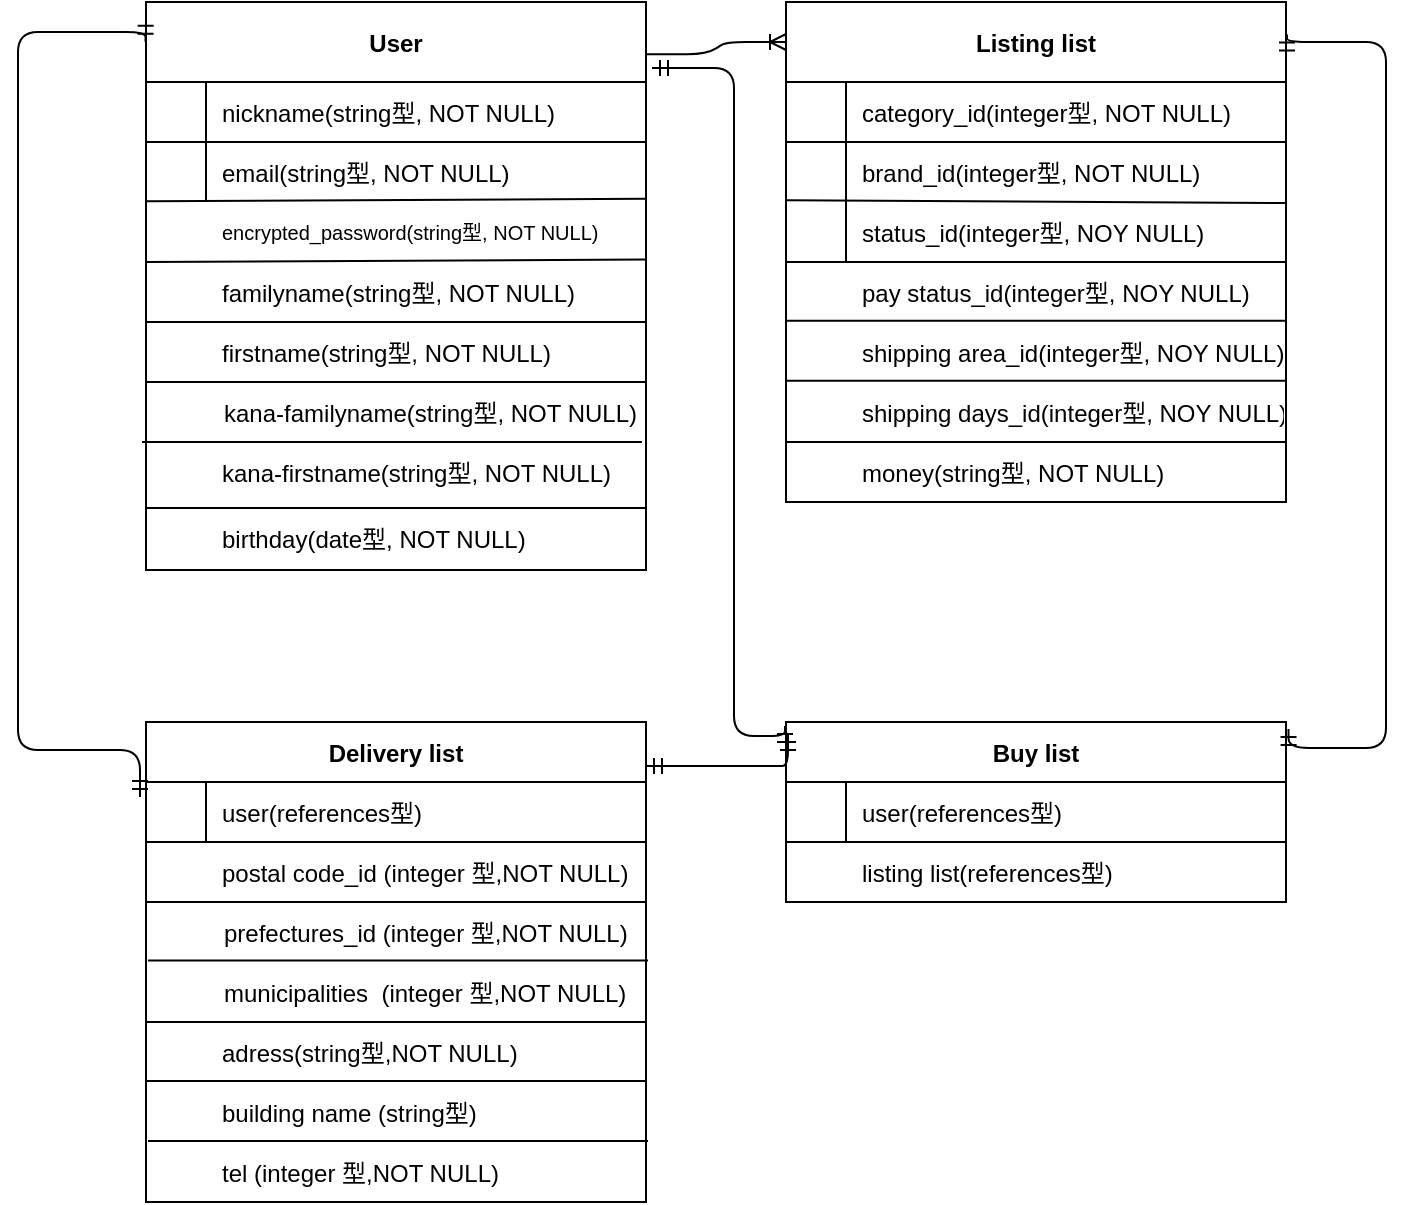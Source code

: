 <mxfile version="14.7.6" type="github">
  <diagram id="R2lEEEUBdFMjLlhIrx00" name="Page-1">
    <mxGraphModel dx="946" dy="536" grid="1" gridSize="10" guides="1" tooltips="1" connect="1" arrows="1" fold="1" page="1" pageScale="1" pageWidth="850" pageHeight="1100" math="0" shadow="0" extFonts="Permanent Marker^https://fonts.googleapis.com/css?family=Permanent+Marker">
      <root>
        <mxCell id="0" />
        <mxCell id="1" parent="0" />
        <mxCell id="C-vyLk0tnHw3VtMMgP7b-2" value="Listing list" style="shape=table;startSize=40;container=1;collapsible=1;childLayout=tableLayout;fixedRows=1;rowLines=0;fontStyle=1;align=center;resizeLast=1;" parent="1" vertex="1">
          <mxGeometry x="440" y="120" width="250" height="250" as="geometry" />
        </mxCell>
        <mxCell id="C-vyLk0tnHw3VtMMgP7b-3" value="" style="shape=partialRectangle;collapsible=0;dropTarget=0;pointerEvents=0;fillColor=none;points=[[0,0.5],[1,0.5]];portConstraint=eastwest;top=0;left=0;right=0;bottom=1;" parent="C-vyLk0tnHw3VtMMgP7b-2" vertex="1">
          <mxGeometry y="40" width="250" height="30" as="geometry" />
        </mxCell>
        <mxCell id="C-vyLk0tnHw3VtMMgP7b-4" value="" style="shape=partialRectangle;overflow=hidden;connectable=0;fillColor=none;top=0;left=0;bottom=0;right=0;fontStyle=1;" parent="C-vyLk0tnHw3VtMMgP7b-3" vertex="1">
          <mxGeometry width="30" height="30" as="geometry" />
        </mxCell>
        <mxCell id="C-vyLk0tnHw3VtMMgP7b-5" value="category_id(integer型, NOT NULL)" style="shape=partialRectangle;overflow=hidden;connectable=0;fillColor=none;top=0;left=0;bottom=0;right=0;align=left;spacingLeft=6;fontStyle=0;" parent="C-vyLk0tnHw3VtMMgP7b-3" vertex="1">
          <mxGeometry x="30" width="220" height="30" as="geometry" />
        </mxCell>
        <mxCell id="C-vyLk0tnHw3VtMMgP7b-6" value="" style="shape=partialRectangle;collapsible=0;dropTarget=0;pointerEvents=0;fillColor=none;points=[[0,0.5],[1,0.5]];portConstraint=eastwest;top=0;left=0;right=0;bottom=0;" parent="C-vyLk0tnHw3VtMMgP7b-2" vertex="1">
          <mxGeometry y="70" width="250" height="30" as="geometry" />
        </mxCell>
        <mxCell id="C-vyLk0tnHw3VtMMgP7b-7" value="" style="shape=partialRectangle;overflow=hidden;connectable=0;fillColor=none;top=0;left=0;bottom=0;right=0;" parent="C-vyLk0tnHw3VtMMgP7b-6" vertex="1">
          <mxGeometry width="30" height="30" as="geometry" />
        </mxCell>
        <mxCell id="C-vyLk0tnHw3VtMMgP7b-8" value="" style="shape=partialRectangle;overflow=hidden;connectable=0;fillColor=none;top=0;left=0;bottom=0;right=0;align=left;spacingLeft=6;" parent="C-vyLk0tnHw3VtMMgP7b-6" vertex="1">
          <mxGeometry x="30" width="220" height="30" as="geometry" />
        </mxCell>
        <mxCell id="0YlRyo2HI5OGu8f5OUhc-22" value="" style="endArrow=none;html=1;entryX=0.998;entryY=0.018;entryDx=0;entryDy=0;entryPerimeter=0;exitX=0.002;exitY=-0.028;exitDx=0;exitDy=0;exitPerimeter=0;" edge="1" parent="C-vyLk0tnHw3VtMMgP7b-2" source="C-vyLk0tnHw3VtMMgP7b-9" target="C-vyLk0tnHw3VtMMgP7b-9">
          <mxGeometry width="50" height="50" relative="1" as="geometry">
            <mxPoint x="-10" y="100" as="sourcePoint" />
            <mxPoint x="40" y="50" as="targetPoint" />
          </mxGeometry>
        </mxCell>
        <mxCell id="0YlRyo2HI5OGu8f5OUhc-23" value="" style="endArrow=none;html=1;" edge="1" parent="C-vyLk0tnHw3VtMMgP7b-2">
          <mxGeometry width="50" height="50" relative="1" as="geometry">
            <mxPoint x="-0.5" y="130" as="sourcePoint" />
            <mxPoint x="250.5" y="130" as="targetPoint" />
          </mxGeometry>
        </mxCell>
        <mxCell id="C-vyLk0tnHw3VtMMgP7b-9" value="" style="shape=partialRectangle;collapsible=0;dropTarget=0;pointerEvents=0;fillColor=none;points=[[0,0.5],[1,0.5]];portConstraint=eastwest;top=0;left=0;right=0;bottom=0;" parent="C-vyLk0tnHw3VtMMgP7b-2" vertex="1">
          <mxGeometry y="100" width="250" height="30" as="geometry" />
        </mxCell>
        <mxCell id="C-vyLk0tnHw3VtMMgP7b-10" value="" style="shape=partialRectangle;overflow=hidden;connectable=0;fillColor=none;top=0;left=0;bottom=0;right=0;" parent="C-vyLk0tnHw3VtMMgP7b-9" vertex="1">
          <mxGeometry width="30" height="30" as="geometry" />
        </mxCell>
        <mxCell id="C-vyLk0tnHw3VtMMgP7b-11" value="status_id(integer型, NOY NULL)" style="shape=partialRectangle;overflow=hidden;connectable=0;fillColor=none;top=0;left=0;bottom=0;right=0;align=left;spacingLeft=6;" parent="C-vyLk0tnHw3VtMMgP7b-9" vertex="1">
          <mxGeometry x="30" width="220" height="30" as="geometry" />
        </mxCell>
        <mxCell id="C-vyLk0tnHw3VtMMgP7b-13" value="Buy list" style="shape=table;startSize=30;container=1;collapsible=1;childLayout=tableLayout;fixedRows=1;rowLines=0;fontStyle=1;align=center;resizeLast=1;" parent="1" vertex="1">
          <mxGeometry x="440" y="480" width="250" height="90" as="geometry" />
        </mxCell>
        <mxCell id="C-vyLk0tnHw3VtMMgP7b-14" value="" style="shape=partialRectangle;collapsible=0;dropTarget=0;pointerEvents=0;fillColor=none;points=[[0,0.5],[1,0.5]];portConstraint=eastwest;top=0;left=0;right=0;bottom=1;fontStyle=0" parent="C-vyLk0tnHw3VtMMgP7b-13" vertex="1">
          <mxGeometry y="30" width="250" height="30" as="geometry" />
        </mxCell>
        <mxCell id="C-vyLk0tnHw3VtMMgP7b-15" value="" style="shape=partialRectangle;overflow=hidden;connectable=0;fillColor=none;top=0;left=0;bottom=0;right=0;fontStyle=0;" parent="C-vyLk0tnHw3VtMMgP7b-14" vertex="1">
          <mxGeometry width="30" height="30" as="geometry" />
        </mxCell>
        <mxCell id="C-vyLk0tnHw3VtMMgP7b-16" value="user(references型)" style="shape=partialRectangle;overflow=hidden;connectable=0;fillColor=none;top=0;left=0;bottom=0;right=0;align=left;spacingLeft=6;fontStyle=0;" parent="C-vyLk0tnHw3VtMMgP7b-14" vertex="1">
          <mxGeometry x="30" width="220" height="30" as="geometry" />
        </mxCell>
        <mxCell id="C-vyLk0tnHw3VtMMgP7b-23" value="User" style="shape=table;startSize=40;container=1;collapsible=1;childLayout=tableLayout;fixedRows=1;rowLines=0;fontStyle=1;align=center;resizeLast=1;" parent="1" vertex="1">
          <mxGeometry x="120" y="120" width="250" height="284" as="geometry">
            <mxRectangle x="120" y="120" width="100" height="30" as="alternateBounds" />
          </mxGeometry>
        </mxCell>
        <mxCell id="C-vyLk0tnHw3VtMMgP7b-24" value="" style="shape=partialRectangle;collapsible=0;dropTarget=0;pointerEvents=0;fillColor=none;points=[[0,0.5],[1,0.5]];portConstraint=eastwest;top=0;left=0;right=0;bottom=1;" parent="C-vyLk0tnHw3VtMMgP7b-23" vertex="1">
          <mxGeometry y="40" width="250" height="30" as="geometry" />
        </mxCell>
        <mxCell id="C-vyLk0tnHw3VtMMgP7b-25" value="" style="shape=partialRectangle;overflow=hidden;connectable=0;fillColor=none;top=0;left=0;bottom=0;right=0;fontStyle=1;" parent="C-vyLk0tnHw3VtMMgP7b-24" vertex="1">
          <mxGeometry width="30" height="30" as="geometry" />
        </mxCell>
        <mxCell id="C-vyLk0tnHw3VtMMgP7b-26" value="nickname(string型, NOT NULL)" style="shape=partialRectangle;overflow=hidden;connectable=0;fillColor=none;top=0;left=0;bottom=0;right=0;align=left;spacingLeft=6;fontStyle=0;" parent="C-vyLk0tnHw3VtMMgP7b-24" vertex="1">
          <mxGeometry x="30" width="220" height="30" as="geometry" />
        </mxCell>
        <mxCell id="C-vyLk0tnHw3VtMMgP7b-27" value="" style="shape=partialRectangle;collapsible=0;dropTarget=0;pointerEvents=0;fillColor=none;points=[[0,0.5],[1,0.5]];portConstraint=eastwest;top=0;left=0;right=0;bottom=0;fontStyle=0" parent="C-vyLk0tnHw3VtMMgP7b-23" vertex="1">
          <mxGeometry y="70" width="250" height="30" as="geometry" />
        </mxCell>
        <mxCell id="C-vyLk0tnHw3VtMMgP7b-28" value="" style="shape=partialRectangle;overflow=hidden;connectable=0;fillColor=none;top=0;left=0;bottom=0;right=0;fontStyle=0" parent="C-vyLk0tnHw3VtMMgP7b-27" vertex="1">
          <mxGeometry width="30" height="30" as="geometry" />
        </mxCell>
        <mxCell id="C-vyLk0tnHw3VtMMgP7b-29" value="email(string型, NOT NULL)" style="shape=partialRectangle;overflow=hidden;connectable=0;fillColor=none;top=0;left=0;bottom=0;right=0;align=left;spacingLeft=6;fontStyle=0" parent="C-vyLk0tnHw3VtMMgP7b-27" vertex="1">
          <mxGeometry x="30" width="220" height="30" as="geometry" />
        </mxCell>
        <mxCell id="0YlRyo2HI5OGu8f5OUhc-1" value="" style="shape=partialRectangle;collapsible=0;dropTarget=0;pointerEvents=0;fillColor=none;points=[[0,0.5],[1,0.5]];portConstraint=eastwest;top=0;left=0;right=0;bottom=0;fontStyle=0;fontSize=7;" vertex="1" parent="1">
          <mxGeometry x="120" y="220" width="250" height="30" as="geometry" />
        </mxCell>
        <mxCell id="0YlRyo2HI5OGu8f5OUhc-3" value="encrypted_password(string型, NOT NULL)" style="shape=partialRectangle;overflow=hidden;connectable=0;fillColor=none;top=0;left=0;bottom=0;right=0;align=left;spacingLeft=6;fontStyle=0;fontSize=10;" vertex="1" parent="0YlRyo2HI5OGu8f5OUhc-1">
          <mxGeometry x="30" width="220" height="30" as="geometry" />
        </mxCell>
        <mxCell id="0YlRyo2HI5OGu8f5OUhc-7" value="" style="endArrow=none;html=1;exitX=0.002;exitY=-0.013;exitDx=0;exitDy=0;exitPerimeter=0;entryX=1;entryY=-0.053;entryDx=0;entryDy=0;entryPerimeter=0;fontStyle=0" edge="1" parent="1" source="0YlRyo2HI5OGu8f5OUhc-1" target="0YlRyo2HI5OGu8f5OUhc-1">
          <mxGeometry width="50" height="50" relative="1" as="geometry">
            <mxPoint x="260" y="270" as="sourcePoint" />
            <mxPoint x="310" y="220" as="targetPoint" />
          </mxGeometry>
        </mxCell>
        <mxCell id="0YlRyo2HI5OGu8f5OUhc-8" value="" style="endArrow=none;html=1;exitX=0.002;exitY=-0.013;exitDx=0;exitDy=0;exitPerimeter=0;entryX=1;entryY=-0.053;entryDx=0;entryDy=0;entryPerimeter=0;fontStyle=0" edge="1" parent="1">
          <mxGeometry width="50" height="50" relative="1" as="geometry">
            <mxPoint x="120.5" y="250" as="sourcePoint" />
            <mxPoint x="370" y="248.8" as="targetPoint" />
          </mxGeometry>
        </mxCell>
        <mxCell id="0YlRyo2HI5OGu8f5OUhc-9" value="familyname(string型, NOT NULL)" style="shape=partialRectangle;overflow=hidden;connectable=0;fillColor=none;top=0;left=0;bottom=0;right=0;align=left;spacingLeft=6;fontStyle=0;" vertex="1" parent="1">
          <mxGeometry x="150" y="250" width="220" height="30" as="geometry" />
        </mxCell>
        <mxCell id="0YlRyo2HI5OGu8f5OUhc-10" value="" style="endArrow=none;html=1;" edge="1" parent="1">
          <mxGeometry width="50" height="50" relative="1" as="geometry">
            <mxPoint x="120" y="280" as="sourcePoint" />
            <mxPoint x="370" y="280" as="targetPoint" />
          </mxGeometry>
        </mxCell>
        <mxCell id="0YlRyo2HI5OGu8f5OUhc-11" value="firstname(string型, NOT NULL)" style="shape=partialRectangle;overflow=hidden;connectable=0;fillColor=none;top=0;left=0;bottom=0;right=0;align=left;spacingLeft=6;fontStyle=0;" vertex="1" parent="1">
          <mxGeometry x="150" y="280" width="220" height="30" as="geometry" />
        </mxCell>
        <mxCell id="0YlRyo2HI5OGu8f5OUhc-12" value="" style="endArrow=none;html=1;" edge="1" parent="1">
          <mxGeometry width="50" height="50" relative="1" as="geometry">
            <mxPoint x="120" y="310" as="sourcePoint" />
            <mxPoint x="370" y="310" as="targetPoint" />
          </mxGeometry>
        </mxCell>
        <mxCell id="0YlRyo2HI5OGu8f5OUhc-13" value="birthday(date型, NOT NULL)" style="shape=partialRectangle;overflow=hidden;connectable=0;fillColor=none;top=0;left=0;bottom=0;right=0;align=left;spacingLeft=6;fontStyle=0;" vertex="1" parent="1">
          <mxGeometry x="150" y="373" width="220" height="30" as="geometry" />
        </mxCell>
        <mxCell id="0YlRyo2HI5OGu8f5OUhc-24" value="brand_id(integer型, NOT NULL)" style="shape=partialRectangle;overflow=hidden;connectable=0;fillColor=none;top=0;left=0;bottom=0;right=0;align=left;spacingLeft=6;" vertex="1" parent="1">
          <mxGeometry x="470" y="190" width="220" height="30" as="geometry" />
        </mxCell>
        <mxCell id="0YlRyo2HI5OGu8f5OUhc-25" value="" style="endArrow=none;html=1;" edge="1" parent="1">
          <mxGeometry width="50" height="50" relative="1" as="geometry">
            <mxPoint x="440" y="279.43" as="sourcePoint" />
            <mxPoint x="690" y="279.43" as="targetPoint" />
          </mxGeometry>
        </mxCell>
        <mxCell id="0YlRyo2HI5OGu8f5OUhc-27" value="money(string型, NOT NULL)" style="shape=partialRectangle;overflow=hidden;connectable=0;fillColor=none;top=0;left=0;bottom=0;right=0;align=left;spacingLeft=6;" vertex="1" parent="1">
          <mxGeometry x="470" y="340" width="220" height="30" as="geometry" />
        </mxCell>
        <mxCell id="0YlRyo2HI5OGu8f5OUhc-28" value="" style="endArrow=none;html=1;" edge="1" parent="1">
          <mxGeometry width="50" height="50" relative="1" as="geometry">
            <mxPoint x="440" y="309.43" as="sourcePoint" />
            <mxPoint x="690" y="309.43" as="targetPoint" />
          </mxGeometry>
        </mxCell>
        <mxCell id="0YlRyo2HI5OGu8f5OUhc-44" value="" style="edgeStyle=entityRelationEdgeStyle;fontSize=12;html=1;endArrow=ERoneToMany;exitX=1.002;exitY=0.092;exitDx=0;exitDy=0;exitPerimeter=0;" edge="1" parent="1" source="C-vyLk0tnHw3VtMMgP7b-23">
          <mxGeometry width="100" height="100" relative="1" as="geometry">
            <mxPoint x="340" y="240" as="sourcePoint" />
            <mxPoint x="440" y="140" as="targetPoint" />
          </mxGeometry>
        </mxCell>
        <mxCell id="0YlRyo2HI5OGu8f5OUhc-71" value="" style="endArrow=none;html=1;" edge="1" parent="1">
          <mxGeometry width="50" height="50" relative="1" as="geometry">
            <mxPoint x="440" y="340" as="sourcePoint" />
            <mxPoint x="690" y="340" as="targetPoint" />
          </mxGeometry>
        </mxCell>
        <mxCell id="0YlRyo2HI5OGu8f5OUhc-79" value="" style="edgeStyle=orthogonalEdgeStyle;fontSize=12;html=1;endArrow=ERmandOne;startArrow=ERmandOne;entryX=1.002;entryY=0.065;entryDx=0;entryDy=0;entryPerimeter=0;exitX=1.005;exitY=0.039;exitDx=0;exitDy=0;exitPerimeter=0;" edge="1" parent="1" source="C-vyLk0tnHw3VtMMgP7b-13" target="C-vyLk0tnHw3VtMMgP7b-2">
          <mxGeometry width="100" height="100" relative="1" as="geometry">
            <mxPoint x="600" y="460" as="sourcePoint" />
            <mxPoint x="580" y="360" as="targetPoint" />
            <Array as="points">
              <mxPoint x="740" y="493" />
              <mxPoint x="740" y="140" />
            </Array>
          </mxGeometry>
        </mxCell>
        <mxCell id="0YlRyo2HI5OGu8f5OUhc-80" value="Delivery list" style="shape=table;startSize=30;container=1;collapsible=1;childLayout=tableLayout;fixedRows=1;rowLines=0;fontStyle=1;align=center;resizeLast=1;" vertex="1" parent="1">
          <mxGeometry x="120" y="480" width="250" height="240" as="geometry" />
        </mxCell>
        <mxCell id="0YlRyo2HI5OGu8f5OUhc-81" value="" style="shape=partialRectangle;collapsible=0;dropTarget=0;pointerEvents=0;fillColor=none;points=[[0,0.5],[1,0.5]];portConstraint=eastwest;top=0;left=0;right=0;bottom=1;fontStyle=0" vertex="1" parent="0YlRyo2HI5OGu8f5OUhc-80">
          <mxGeometry y="30" width="250" height="30" as="geometry" />
        </mxCell>
        <mxCell id="0YlRyo2HI5OGu8f5OUhc-82" value="" style="shape=partialRectangle;overflow=hidden;connectable=0;fillColor=none;top=0;left=0;bottom=0;right=0;fontStyle=0;" vertex="1" parent="0YlRyo2HI5OGu8f5OUhc-81">
          <mxGeometry width="30" height="30" as="geometry" />
        </mxCell>
        <mxCell id="0YlRyo2HI5OGu8f5OUhc-83" value="" style="shape=partialRectangle;overflow=hidden;connectable=0;fillColor=none;top=0;left=0;bottom=0;right=0;align=left;spacingLeft=6;fontStyle=0;" vertex="1" parent="0YlRyo2HI5OGu8f5OUhc-81">
          <mxGeometry x="30" width="220" height="30" as="geometry" />
        </mxCell>
        <mxCell id="0YlRyo2HI5OGu8f5OUhc-107" value="" style="edgeStyle=orthogonalEdgeStyle;fontSize=12;html=1;endArrow=ERmandOne;startArrow=ERmandOne;entryX=0.004;entryY=0.067;entryDx=0;entryDy=0;entryPerimeter=0;" edge="1" parent="1" target="C-vyLk0tnHw3VtMMgP7b-13">
          <mxGeometry width="100" height="100" relative="1" as="geometry">
            <mxPoint x="370" y="502" as="sourcePoint" />
            <mxPoint x="430" y="500" as="targetPoint" />
            <Array as="points">
              <mxPoint x="430" y="502" />
              <mxPoint x="430" y="502" />
            </Array>
          </mxGeometry>
        </mxCell>
        <mxCell id="0YlRyo2HI5OGu8f5OUhc-108" value="" style="edgeStyle=orthogonalEdgeStyle;fontSize=12;html=1;endArrow=ERmandOne;startArrow=ERmandOne;entryX=-0.012;entryY=0.156;entryDx=0;entryDy=0;entryPerimeter=0;exitX=-0.001;exitY=0.07;exitDx=0;exitDy=0;exitPerimeter=0;" edge="1" parent="1" source="C-vyLk0tnHw3VtMMgP7b-23" target="0YlRyo2HI5OGu8f5OUhc-80">
          <mxGeometry width="100" height="100" relative="1" as="geometry">
            <mxPoint x="56" y="150" as="sourcePoint" />
            <mxPoint x="91" y="481" as="targetPoint" />
            <Array as="points">
              <mxPoint x="56" y="135" />
              <mxPoint x="56" y="494" />
            </Array>
          </mxGeometry>
        </mxCell>
        <mxCell id="0YlRyo2HI5OGu8f5OUhc-109" value="" style="edgeStyle=orthogonalEdgeStyle;fontSize=12;html=1;endArrow=ERmandOne;startArrow=ERmandOne;entryX=-0.002;entryY=0.022;entryDx=0;entryDy=0;entryPerimeter=0;" edge="1" parent="1" target="C-vyLk0tnHw3VtMMgP7b-13">
          <mxGeometry width="100" height="100" relative="1" as="geometry">
            <mxPoint x="373" y="153" as="sourcePoint" />
            <mxPoint x="451" y="440.11" as="targetPoint" />
            <Array as="points">
              <mxPoint x="414" y="153" />
              <mxPoint x="414" y="487" />
            </Array>
          </mxGeometry>
        </mxCell>
        <mxCell id="0YlRyo2HI5OGu8f5OUhc-114" value="user(references型)" style="shape=partialRectangle;overflow=hidden;connectable=0;fillColor=none;top=0;left=0;bottom=0;right=0;align=left;spacingLeft=6;fontStyle=0" vertex="1" parent="1">
          <mxGeometry x="150" y="510" width="220" height="30" as="geometry" />
        </mxCell>
        <mxCell id="0YlRyo2HI5OGu8f5OUhc-116" value="adress(string型,NOT NULL)" style="shape=partialRectangle;overflow=hidden;connectable=0;fillColor=none;top=0;left=0;bottom=0;right=0;align=left;spacingLeft=6;fontSize=12;fontStyle=0" vertex="1" parent="1">
          <mxGeometry x="150" y="630" width="220" height="30" as="geometry" />
        </mxCell>
        <mxCell id="0YlRyo2HI5OGu8f5OUhc-117" value="kana-firstname(string型, NOT NULL)" style="shape=partialRectangle;overflow=hidden;connectable=0;fillColor=none;top=0;left=0;bottom=0;right=0;align=left;spacingLeft=6;fontStyle=0;" vertex="1" parent="1">
          <mxGeometry x="150" y="340" width="220" height="30" as="geometry" />
        </mxCell>
        <mxCell id="0YlRyo2HI5OGu8f5OUhc-118" value="" style="endArrow=none;html=1;" edge="1" parent="1">
          <mxGeometry width="50" height="50" relative="1" as="geometry">
            <mxPoint x="118" y="340" as="sourcePoint" />
            <mxPoint x="368" y="340" as="targetPoint" />
          </mxGeometry>
        </mxCell>
        <mxCell id="0YlRyo2HI5OGu8f5OUhc-119" value="kana-familyname(string型, NOT NULL)" style="shape=partialRectangle;overflow=hidden;connectable=0;fillColor=none;top=0;left=0;bottom=0;right=0;align=left;spacingLeft=6;fontStyle=0;" vertex="1" parent="1">
          <mxGeometry x="151" y="310" width="220" height="30" as="geometry" />
        </mxCell>
        <mxCell id="0YlRyo2HI5OGu8f5OUhc-120" value="" style="endArrow=none;html=1;" edge="1" parent="1">
          <mxGeometry width="50" height="50" relative="1" as="geometry">
            <mxPoint x="120" y="373" as="sourcePoint" />
            <mxPoint x="370" y="373" as="targetPoint" />
          </mxGeometry>
        </mxCell>
        <mxCell id="0YlRyo2HI5OGu8f5OUhc-129" value="" style="endArrow=none;html=1;fontSize=12;fontStyle=0" edge="1" parent="1">
          <mxGeometry width="50" height="50" relative="1" as="geometry">
            <mxPoint x="120" y="570" as="sourcePoint" />
            <mxPoint x="370" y="570" as="targetPoint" />
          </mxGeometry>
        </mxCell>
        <mxCell id="0YlRyo2HI5OGu8f5OUhc-130" value="postal code_id (integer  型,NOT NULL)" style="shape=partialRectangle;overflow=hidden;connectable=0;fillColor=none;top=0;left=0;bottom=0;right=0;align=left;spacingLeft=6;fontStyle=0;fontSize=12;" vertex="1" parent="1">
          <mxGeometry x="150" y="540" width="220" height="30" as="geometry" />
        </mxCell>
        <mxCell id="0YlRyo2HI5OGu8f5OUhc-131" value="prefectures_id (integer  型,NOT NULL)" style="shape=partialRectangle;overflow=hidden;connectable=0;fillColor=none;top=0;left=0;bottom=0;right=0;align=left;spacingLeft=6;fontStyle=0;fontSize=12;" vertex="1" parent="1">
          <mxGeometry x="151" y="570" width="220" height="30" as="geometry" />
        </mxCell>
        <mxCell id="0YlRyo2HI5OGu8f5OUhc-132" value="" style="endArrow=none;html=1;fontSize=12;fontStyle=0" edge="1" parent="1">
          <mxGeometry width="50" height="50" relative="1" as="geometry">
            <mxPoint x="121.0" y="599.31" as="sourcePoint" />
            <mxPoint x="371.0" y="599.31" as="targetPoint" />
          </mxGeometry>
        </mxCell>
        <mxCell id="0YlRyo2HI5OGu8f5OUhc-133" value="municipalities   (integer  型,NOT NULL)" style="shape=partialRectangle;overflow=hidden;connectable=0;fillColor=none;top=0;left=0;bottom=0;right=0;align=left;spacingLeft=6;fontStyle=0;fontSize=12;" vertex="1" parent="1">
          <mxGeometry x="151" y="600" width="220" height="30" as="geometry" />
        </mxCell>
        <mxCell id="0YlRyo2HI5OGu8f5OUhc-134" value="" style="endArrow=none;html=1;fontSize=12;fontStyle=0" edge="1" parent="1">
          <mxGeometry width="50" height="50" relative="1" as="geometry">
            <mxPoint x="120" y="630" as="sourcePoint" />
            <mxPoint x="370.0" y="630" as="targetPoint" />
          </mxGeometry>
        </mxCell>
        <mxCell id="0YlRyo2HI5OGu8f5OUhc-135" value="" style="endArrow=none;html=1;fontSize=12;fontStyle=0" edge="1" parent="1">
          <mxGeometry width="50" height="50" relative="1" as="geometry">
            <mxPoint x="120" y="659.52" as="sourcePoint" />
            <mxPoint x="370.0" y="659.52" as="targetPoint" />
          </mxGeometry>
        </mxCell>
        <mxCell id="0YlRyo2HI5OGu8f5OUhc-136" value="building name (string型)" style="shape=partialRectangle;overflow=hidden;connectable=0;fillColor=none;top=0;left=0;bottom=0;right=0;align=left;spacingLeft=6;fontSize=12;fontStyle=0" vertex="1" parent="1">
          <mxGeometry x="150" y="660" width="220" height="30" as="geometry" />
        </mxCell>
        <mxCell id="0YlRyo2HI5OGu8f5OUhc-137" value="" style="endArrow=none;html=1;fontSize=12;fontStyle=0" edge="1" parent="1">
          <mxGeometry width="50" height="50" relative="1" as="geometry">
            <mxPoint x="121" y="689.52" as="sourcePoint" />
            <mxPoint x="371.0" y="689.52" as="targetPoint" />
          </mxGeometry>
        </mxCell>
        <mxCell id="0YlRyo2HI5OGu8f5OUhc-138" value="tel (integer 型,NOT NULL)" style="shape=partialRectangle;overflow=hidden;connectable=0;fillColor=none;top=0;left=0;bottom=0;right=0;align=left;spacingLeft=6;fontSize=12;fontStyle=0" vertex="1" parent="1">
          <mxGeometry x="150" y="690" width="220" height="30" as="geometry" />
        </mxCell>
        <mxCell id="0YlRyo2HI5OGu8f5OUhc-139" value="pay status_id(integer型, NOY NULL)" style="shape=partialRectangle;overflow=hidden;connectable=0;fillColor=none;top=0;left=0;bottom=0;right=0;align=left;spacingLeft=6;" vertex="1" parent="1">
          <mxGeometry x="470" y="250" width="220" height="30" as="geometry" />
        </mxCell>
        <mxCell id="0YlRyo2HI5OGu8f5OUhc-140" value="shipping area_id(integer型, NOY NULL)" style="shape=partialRectangle;overflow=hidden;connectable=0;fillColor=none;top=0;left=0;bottom=0;right=0;align=left;spacingLeft=6;" vertex="1" parent="1">
          <mxGeometry x="470" y="280" width="220" height="30" as="geometry" />
        </mxCell>
        <mxCell id="0YlRyo2HI5OGu8f5OUhc-141" value="shipping days_id(integer型, NOY NULL)" style="shape=partialRectangle;overflow=hidden;connectable=0;fillColor=none;top=0;left=0;bottom=0;right=0;align=left;spacingLeft=6;" vertex="1" parent="1">
          <mxGeometry x="470" y="310" width="220" height="30" as="geometry" />
        </mxCell>
        <mxCell id="0YlRyo2HI5OGu8f5OUhc-142" value="listing list(references型)" style="shape=partialRectangle;overflow=hidden;connectable=0;fillColor=none;top=0;left=0;bottom=0;right=0;align=left;spacingLeft=6;fontStyle=0;" vertex="1" parent="1">
          <mxGeometry x="470" y="540" width="220" height="30" as="geometry" />
        </mxCell>
      </root>
    </mxGraphModel>
  </diagram>
</mxfile>
